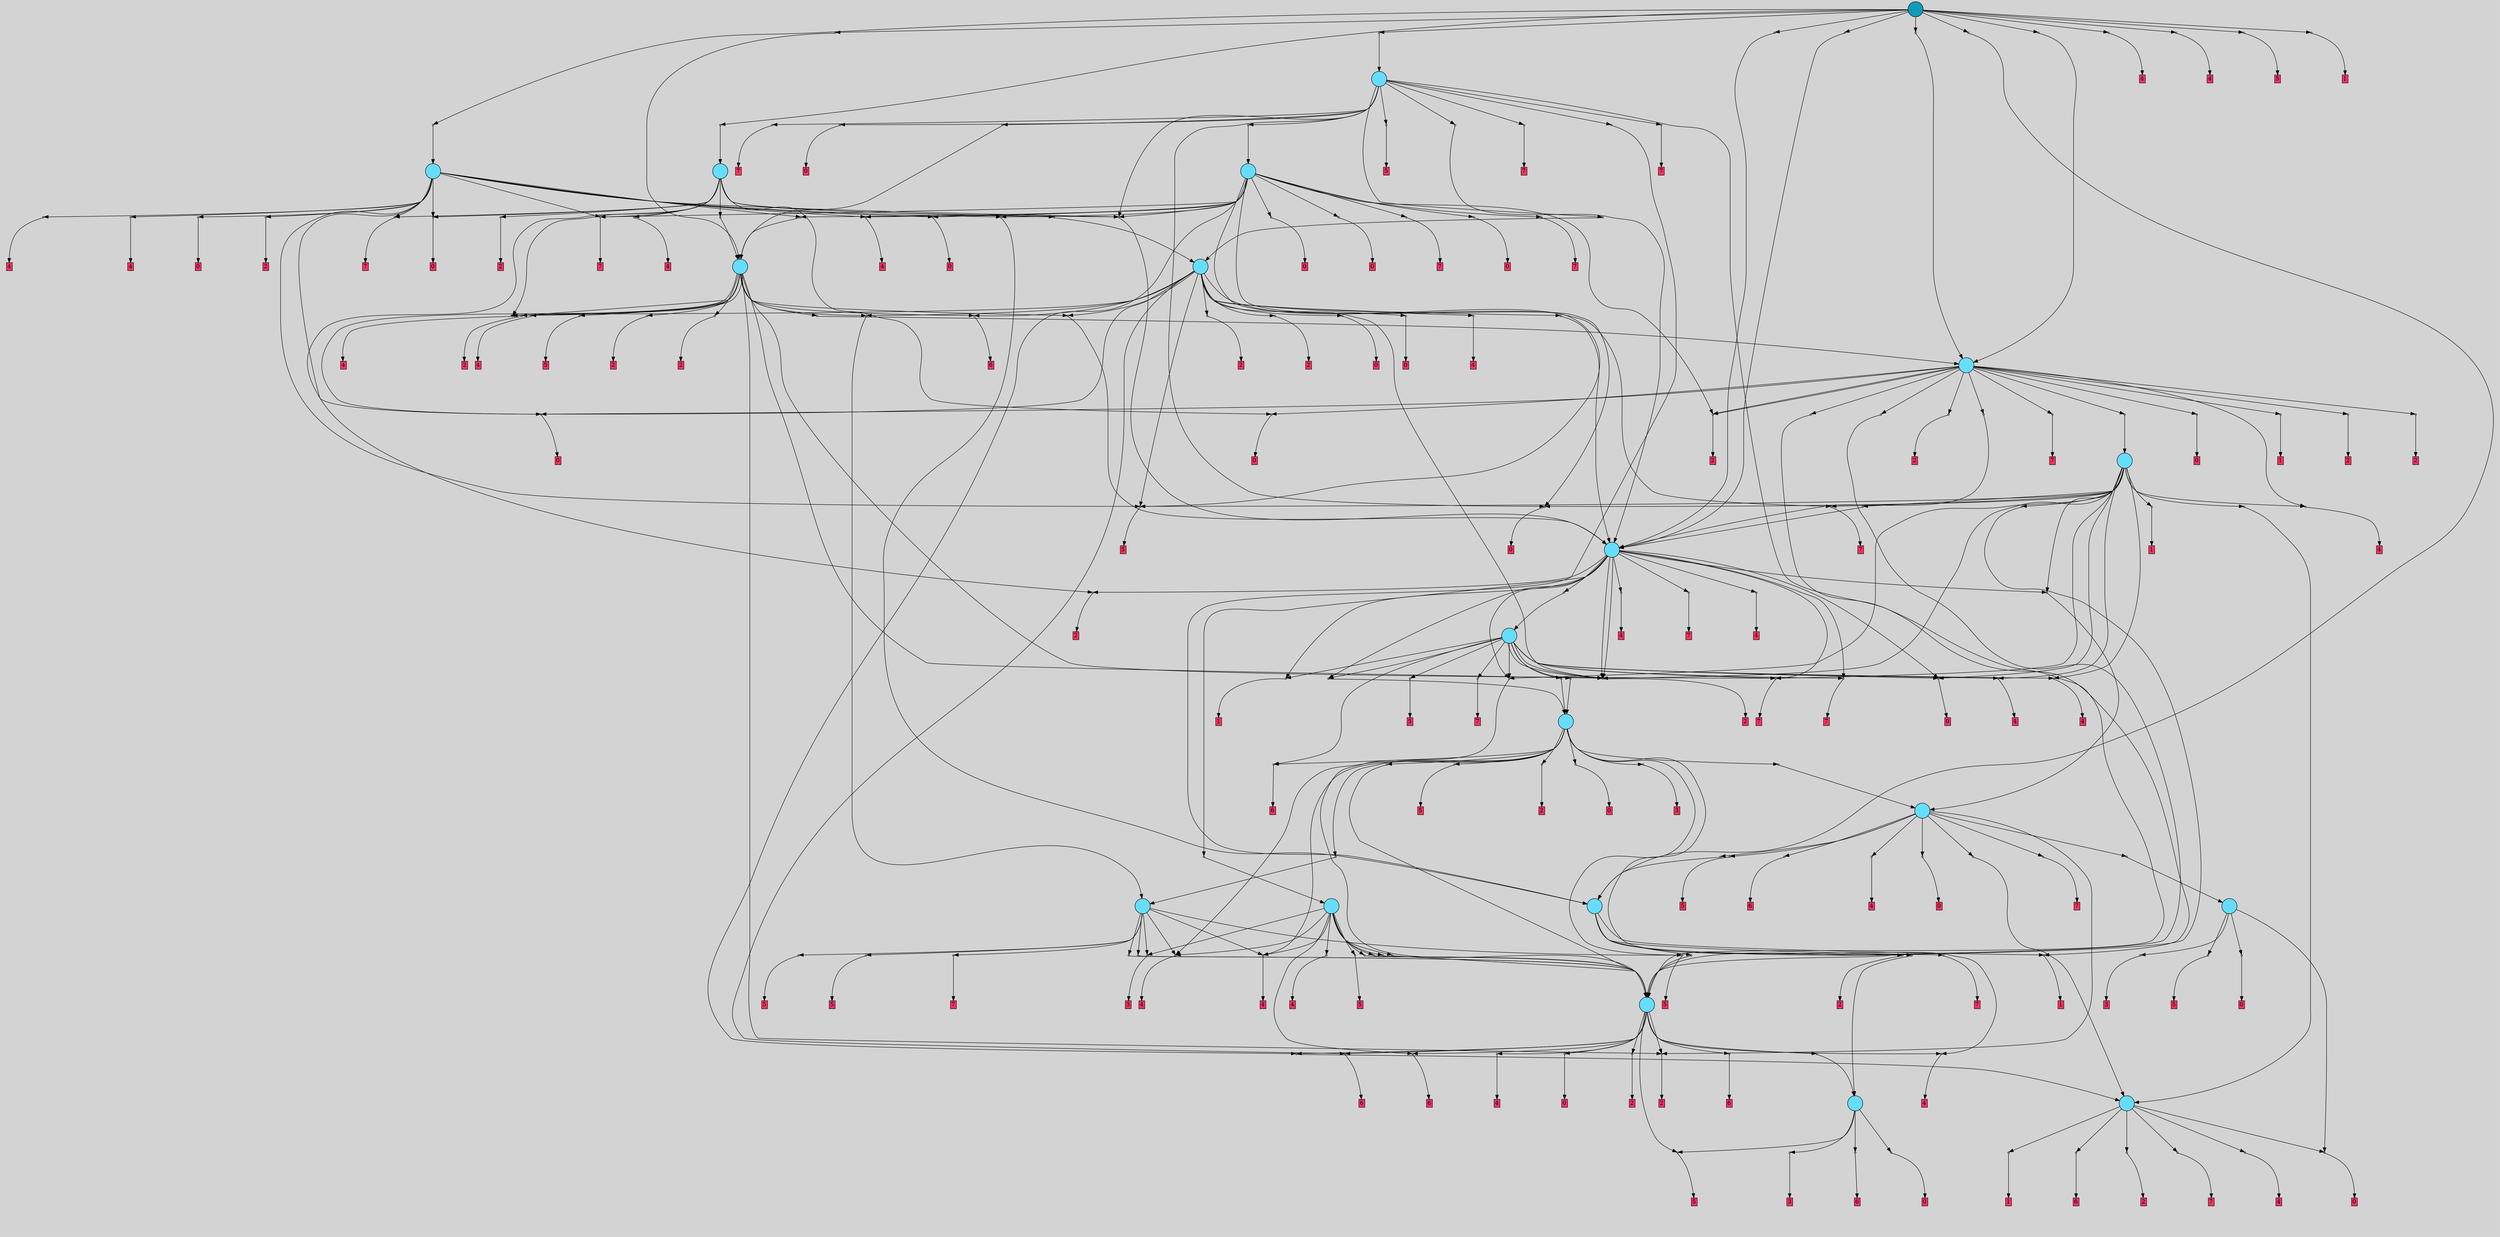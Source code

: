 // File exported with GEGELATI v1.3.1
// On the 2024-07-14 02:52:17
// With the MARL::MarlTPGGraphDotExporter
digraph{
	graph[pad = "0.212, 0.055" bgcolor = lightgray]
	node[shape=circle style = filled label = ""]
		T22 [fillcolor="#66ddff"]
		T47 [fillcolor="#66ddff"]
		T71 [fillcolor="#66ddff"]
		T86 [fillcolor="#66ddff"]
		T106 [fillcolor="#66ddff"]
		T128 [fillcolor="#66ddff"]
		T195 [fillcolor="#66ddff"]
		T253 [fillcolor="#66ddff"]
		T285 [fillcolor="#66ddff"]
		T475 [fillcolor="#66ddff"]
		T515 [fillcolor="#66ddff"]
		T587 [fillcolor="#66ddff"]
		T743 [fillcolor="#66ddff"]
		T798 [fillcolor="#66ddff"]
		T805 [fillcolor="#66ddff"]
		T860 [fillcolor="#66ddff"]
		T892 [fillcolor="#66ddff"]
		T944 [fillcolor="#66ddff"]
		T960 [fillcolor="#66ddff"]
		T1035 [fillcolor="#1199bb"]
		P27604 [fillcolor="#cccccc" shape=point] //
		I27604 [shape=box style=invis label="4|5&2|2#0|6&#92;n1|1&0|7#0|5&#92;n6|4&4|7#2|7&#92;n0|4&2|3#3|0&#92;n"]
		P27604 -> I27604[style=invis]
		A18034 [fillcolor="#ff3366" shape=box margin=0.03 width=0 height=0 label="1"]
		T22 -> P27604 -> A18034
		P27605 [fillcolor="#cccccc" shape=point] //
		I27605 [shape=box style=invis label="4|0&2|7#4|3&#92;n6|3&0|0#3|5&#92;n4|6&2|6#0|5&#92;n1|4&3|2#0|2&#92;n7|5&3|5#2|2&#92;n6|5&1|2#1|7&#92;n0|3&0|0#3|2&#92;n7|1&2|4#3|5&#92;n7|2&3|4#0|3&#92;n6|7&4|7#2|6&#92;n"]
		P27605 -> I27605[style=invis]
		A18035 [fillcolor="#ff3366" shape=box margin=0.03 width=0 height=0 label="0"]
		T22 -> P27605 -> A18035
		P27606 [fillcolor="#cccccc" shape=point] //
		I27606 [shape=box style=invis label="7|1&1|1#2|0&#92;n2|1&4|7#1|6&#92;n2|5&0|2#4|6&#92;n5|7&4|0#4|6&#92;n0|1&2|7#3|5&#92;n6|0&3|5#0|2&#92;n6|0&1|2#4|3&#92;n6|5&2|1#1|4&#92;n6|4&0|4#4|2&#92;n"]
		P27606 -> I27606[style=invis]
		A18036 [fillcolor="#ff3366" shape=box margin=0.03 width=0 height=0 label="6"]
		T22 -> P27606 -> A18036
		P27607 [fillcolor="#cccccc" shape=point] //
		I27607 [shape=box style=invis label="1|1&3|1#0|6&#92;n8|6&2|4#1|7&#92;n8|3&1|3#4|7&#92;n"]
		P27607 -> I27607[style=invis]
		A18037 [fillcolor="#ff3366" shape=box margin=0.03 width=0 height=0 label="2"]
		T22 -> P27607 -> A18037
		P27608 [fillcolor="#cccccc" shape=point] //
		I27608 [shape=box style=invis label="2|3&3|1#4|6&#92;n2|5&1|6#3|5&#92;n2|5&0|3#3|4&#92;n4|1&2|2#1|6&#92;n1|0&1|1#2|0&#92;n1|3&1|1#2|7&#92;n"]
		P27608 -> I27608[style=invis]
		A18038 [fillcolor="#ff3366" shape=box margin=0.03 width=0 height=0 label="7"]
		T22 -> P27608 -> A18038
		P27609 [fillcolor="#cccccc" shape=point] //
		I27609 [shape=box style=invis label="4|4&1|4#0|3&#92;n"]
		P27609 -> I27609[style=invis]
		A18039 [fillcolor="#ff3366" shape=box margin=0.03 width=0 height=0 label="4"]
		T22 -> P27609 -> A18039
		P27610 [fillcolor="#cccccc" shape=point] //
		I27610 [shape=box style=invis label="4|1&2|6#0|5&#92;n6|3&0|0#3|5&#92;n7|2&3|4#0|3&#92;n1|4&3|2#0|2&#92;n7|5&3|5#2|2&#92;n6|5&1|2#1|7&#92;n0|3&0|0#3|2&#92;n7|1&2|4#3|5&#92;n4|0&2|7#4|3&#92;n6|3&4|7#2|6&#92;n"]
		P27610 -> I27610[style=invis]
		A18040 [fillcolor="#ff3366" shape=box margin=0.03 width=0 height=0 label="0"]
		T47 -> P27610 -> A18040
		P27611 [fillcolor="#cccccc" shape=point] //
		I27611 [shape=box style=invis label="5|0&3|0#4|6&#92;n5|6&1|7#2|3&#92;n"]
		P27611 -> I27611[style=invis]
		A18041 [fillcolor="#ff3366" shape=box margin=0.03 width=0 height=0 label="5"]
		T47 -> P27611 -> A18041
		P27612 [fillcolor="#cccccc" shape=point] //
		I27612 [shape=box style=invis label="0|7&2|4#2|1&#92;n7|3&1|1#1|5&#92;n4|6&3|3#0|4&#92;n7|7&4|6#4|6&#92;n6|7&0|7#3|5&#92;n"]
		P27612 -> I27612[style=invis]
		A18042 [fillcolor="#ff3366" shape=box margin=0.03 width=0 height=0 label="3"]
		T47 -> P27612 -> A18042
		P27613 [fillcolor="#cccccc" shape=point] //
		I27613 [shape=box style=invis label="8|6&2|6#3|3&#92;n1|0&0|5#2|2&#92;n7|5&2|0#0|6&#92;n0|5&3|0#2|5&#92;n3|4&1|1#0|7&#92;n"]
		P27613 -> I27613[style=invis]
		A18043 [fillcolor="#ff3366" shape=box margin=0.03 width=0 height=0 label="6"]
		T47 -> P27613 -> A18043
		P27614 [fillcolor="#cccccc" shape=point] //
		I27614 [shape=box style=invis label="1|0&0|5#2|2&#92;n7|5&2|0#0|6&#92;n3|4&4|1#0|7&#92;n7|3&2|2#0|6&#92;n"]
		P27614 -> I27614[style=invis]
		A18044 [fillcolor="#ff3366" shape=box margin=0.03 width=0 height=0 label="3"]
		T71 -> P27614 -> A18044
		P27615 [fillcolor="#cccccc" shape=point] //
		I27615 [shape=box style=invis label="5|4&1|1#0|0&#92;n4|6&2|4#0|1&#92;n"]
		P27615 -> I27615[style=invis]
		A18045 [fillcolor="#ff3366" shape=box margin=0.03 width=0 height=0 label="5"]
		T71 -> P27615 -> A18045
		T71 -> P27605
		P27616 [fillcolor="#cccccc" shape=point] //
		I27616 [shape=box style=invis label="4|0&2|7#4|3&#92;n6|5&1|2#1|7&#92;n4|6&3|6#0|5&#92;n1|4&3|2#0|2&#92;n7|5&3|5#2|2&#92;n6|3&0|0#3|5&#92;n0|3&0|0#3|2&#92;n7|1&2|4#3|5&#92;n7|2&3|4#0|3&#92;n6|7&4|7#2|6&#92;n"]
		P27616 -> I27616[style=invis]
		A18046 [fillcolor="#ff3366" shape=box margin=0.03 width=0 height=0 label="0"]
		T71 -> P27616 -> A18046
		P27617 [fillcolor="#cccccc" shape=point] //
		I27617 [shape=box style=invis label="8|5&2|6#3|3&#92;n3|4&1|1#0|7&#92;n7|5&2|0#0|6&#92;n1|0&0|5#2|2&#92;n7|3&2|2#0|6&#92;n"]
		P27617 -> I27617[style=invis]
		A18047 [fillcolor="#ff3366" shape=box margin=0.03 width=0 height=0 label="6"]
		T86 -> P27617 -> A18047
		T86 -> P27611
		P27618 [fillcolor="#cccccc" shape=point] //
		I27618 [shape=box style=invis label="6|4&0|1#1|7&#92;n1|0&2|2#2|3&#92;n7|2&4|0#2|0&#92;n6|7&2|0#1|7&#92;n6|1&3|2#0|3&#92;n2|2&2|1#3|0&#92;n7|0&3|6#0|6&#92;n"]
		P27618 -> I27618[style=invis]
		A18048 [fillcolor="#ff3366" shape=box margin=0.03 width=0 height=0 label="2"]
		T86 -> P27618 -> A18048
		P27619 [fillcolor="#cccccc" shape=point] //
		I27619 [shape=box style=invis label="1|0&0|5#2|2&#92;n8|6&2|6#3|3&#92;n7|5&2|0#0|6&#92;n0|5&3|0#2|2&#92;n"]
		P27619 -> I27619[style=invis]
		A18049 [fillcolor="#ff3366" shape=box margin=0.03 width=0 height=0 label="4"]
		T86 -> P27619 -> A18049
		P27620 [fillcolor="#cccccc" shape=point] //
		I27620 [shape=box style=invis label="0|2&2|1#3|3&#92;n7|5&2|5#4|5&#92;n8|6&2|6#0|3&#92;n7|0&0|5#2|2&#92;n"]
		P27620 -> I27620[style=invis]
		T86 -> P27620 -> T22
		P27621 [fillcolor="#cccccc" shape=point] //
		I27621 [shape=box style=invis label="2|6&0|6#3|6&#92;n7|5&2|0#0|6&#92;n8|6&2|6#3|3&#92;n1|0&0|5#2|2&#92;n5|7&3|1#0|0&#92;n"]
		P27621 -> I27621[style=invis]
		A18050 [fillcolor="#ff3366" shape=box margin=0.03 width=0 height=0 label="6"]
		T86 -> P27621 -> A18050
		P27622 [fillcolor="#cccccc" shape=point] //
		I27622 [shape=box style=invis label="1|0&0|5#2|2&#92;n7|5&2|0#0|6&#92;n5|3&3|4#2|6&#92;n8|6&2|6#3|3&#92;n"]
		P27622 -> I27622[style=invis]
		A18051 [fillcolor="#ff3366" shape=box margin=0.03 width=0 height=0 label="4"]
		T86 -> P27622 -> A18051
		P27623 [fillcolor="#cccccc" shape=point] //
		I27623 [shape=box style=invis label="4|0&2|7#4|3&#92;n6|3&0|0#3|7&#92;n6|7&4|7#2|6&#92;n1|4&3|2#0|2&#92;n7|5&3|5#2|2&#92;n6|5&1|2#1|7&#92;n0|3&0|0#3|2&#92;n7|1&2|4#3|5&#92;n7|2&3|4#0|3&#92;n4|6&2|6#0|5&#92;n"]
		P27623 -> I27623[style=invis]
		A18052 [fillcolor="#ff3366" shape=box margin=0.03 width=0 height=0 label="0"]
		T86 -> P27623 -> A18052
		P27624 [fillcolor="#cccccc" shape=point] //
		I27624 [shape=box style=invis label="3|4&0|1#1|7&#92;n1|0&2|2#2|3&#92;n7|0&3|6#0|6&#92;n6|7&2|0#1|7&#92;n6|1&3|2#0|3&#92;n2|2&2|1#3|0&#92;n7|2&4|0#2|0&#92;n"]
		P27624 -> I27624[style=invis]
		A18053 [fillcolor="#ff3366" shape=box margin=0.03 width=0 height=0 label="2"]
		T86 -> P27624 -> A18053
		P27625 [fillcolor="#cccccc" shape=point] //
		I27625 [shape=box style=invis label="0|5&3|0#2|5&#92;n1|0&0|5#2|2&#92;n7|5&2|0#0|6&#92;n8|6&2|6#3|3&#92;n3|4&1|1#2|7&#92;n"]
		P27625 -> I27625[style=invis]
		A18054 [fillcolor="#ff3366" shape=box margin=0.03 width=0 height=0 label="6"]
		T86 -> P27625 -> A18054
		P27626 [fillcolor="#cccccc" shape=point] //
		I27626 [shape=box style=invis label="7|5&2|0#0|6&#92;n3|4&1|1#0|7&#92;n5|4&1|6#0|5&#92;n1|0&0|5#2|2&#92;n7|3&2|5#0|6&#92;n"]
		P27626 -> I27626[style=invis]
		T86 -> P27626 -> T47
		P27627 [fillcolor="#cccccc" shape=point] //
		I27627 [shape=box style=invis label="6|4&4|7#2|7&#92;n4|5&2|2#0|6&#92;n7|0&1|3#0|0&#92;n6|5&1|5#0|3&#92;n1|1&0|7#0|5&#92;n0|4&2|2#3|0&#92;n"]
		P27627 -> I27627[style=invis]
		A18055 [fillcolor="#ff3366" shape=box margin=0.03 width=0 height=0 label="1"]
		T106 -> P27627 -> A18055
		P27628 [fillcolor="#cccccc" shape=point] //
		I27628 [shape=box style=invis label="2|5&0|3#3|4&#92;n2|5&1|6#3|5&#92;n4|1&2|2#1|6&#92;n1|0&1|1#2|0&#92;n1|3&1|1#2|1&#92;n"]
		P27628 -> I27628[style=invis]
		A18056 [fillcolor="#ff3366" shape=box margin=0.03 width=0 height=0 label="7"]
		T106 -> P27628 -> A18056
		P27629 [fillcolor="#cccccc" shape=point] //
		I27629 [shape=box style=invis label="7|5&2|0#0|6&#92;n5|4&1|6#0|5&#92;n3|1&1|1#0|7&#92;n1|0&0|5#2|2&#92;n"]
		P27629 -> I27629[style=invis]
		T106 -> P27629 -> T47
		P27630 [fillcolor="#cccccc" shape=point] //
		I27630 [shape=box style=invis label="8|5&3|2#2|0&#92;n4|0&2|2#2|3&#92;n2|7&2|0#1|7&#92;n7|0&2|0#4|1&#92;n2|0&2|3#0|4&#92;n7|0&3|6#1|6&#92;n2|2&2|1#3|0&#92;n"]
		P27630 -> I27630[style=invis]
		A18057 [fillcolor="#ff3366" shape=box margin=0.03 width=0 height=0 label="2"]
		T106 -> P27630 -> A18057
		P27631 [fillcolor="#cccccc" shape=point] //
		I27631 [shape=box style=invis label="5|6&4|1#0|4&#92;n1|0&4|3#2|5&#92;n1|3&1|6#4|6&#92;n8|1&4|1#4|2&#92;n"]
		P27631 -> I27631[style=invis]
		T106 -> P27631 -> T86
		P27632 [fillcolor="#cccccc" shape=point] //
		I27632 [shape=box style=invis label="5|0&4|2#2|6&#92;n6|4&1|4#4|7&#92;n0|4&1|2#2|1&#92;n3|6&1|2#1|2&#92;n"]
		P27632 -> I27632[style=invis]
		A18058 [fillcolor="#ff3366" shape=box margin=0.03 width=0 height=0 label="5"]
		T128 -> P27632 -> A18058
		T128 -> P27618
		P27633 [fillcolor="#cccccc" shape=point] //
		I27633 [shape=box style=invis label="8|6&2|6#0|3&#92;n0|2&2|1#3|3&#92;n3|4&1|1#0|7&#92;n1|0&0|5#2|2&#92;n"]
		P27633 -> I27633[style=invis]
		T128 -> P27633 -> T22
		P27634 [fillcolor="#cccccc" shape=point] //
		I27634 [shape=box style=invis label="7|5&2|0#0|6&#92;n8|6&2|6#3|3&#92;n1|0&0|5#2|2&#92;n5|7&3|1#0|0&#92;n0|5&3|4#2|5&#92;n"]
		P27634 -> I27634[style=invis]
		A18059 [fillcolor="#ff3366" shape=box margin=0.03 width=0 height=0 label="6"]
		T128 -> P27634 -> A18059
		P27635 [fillcolor="#cccccc" shape=point] //
		I27635 [shape=box style=invis label="5|1&4|4#1|1&#92;n0|0&1|3#1|2&#92;n8|6&2|6#3|3&#92;n1|3&0|2#1|3&#92;n"]
		P27635 -> I27635[style=invis]
		A18060 [fillcolor="#ff3366" shape=box margin=0.03 width=0 height=0 label="4"]
		T128 -> P27635 -> A18060
		P27636 [fillcolor="#cccccc" shape=point] //
		I27636 [shape=box style=invis label="2|3&4|0#3|5&#92;n4|4&2|6#0|5&#92;n3|1&2|4#3|5&#92;n7|5&3|5#2|2&#92;n6|0&4|7#2|6&#92;n6|5&1|2#1|7&#92;n0|3&0|0#3|2&#92;n2|1&3|4#1|7&#92;n0|3&3|6#2|6&#92;n3|6&3|2#2|3&#92;n"]
		P27636 -> I27636[style=invis]
		A18061 [fillcolor="#ff3366" shape=box margin=0.03 width=0 height=0 label="0"]
		T128 -> P27636 -> A18061
		P27637 [fillcolor="#cccccc" shape=point] //
		I27637 [shape=box style=invis label="5|0&0|0#4|6&#92;n"]
		P27637 -> I27637[style=invis]
		T128 -> P27637 -> T71
		P27638 [fillcolor="#cccccc" shape=point] //
		I27638 [shape=box style=invis label="8|6&2|6#0|3&#92;n0|2&2|1#3|3&#92;n1|0&4|5#3|2&#92;n"]
		P27638 -> I27638[style=invis]
		T128 -> P27638 -> T106
		P27639 [fillcolor="#cccccc" shape=point] //
		I27639 [shape=box style=invis label="2|5&0|3#3|6&#92;n4|1&2|2#1|6&#92;n2|5&1|6#3|5&#92;n1|0&1|1#2|0&#92;n1|3&1|1#2|1&#92;n"]
		P27639 -> I27639[style=invis]
		A18062 [fillcolor="#ff3366" shape=box margin=0.03 width=0 height=0 label="7"]
		T128 -> P27639 -> A18062
		P27640 [fillcolor="#cccccc" shape=point] //
		I27640 [shape=box style=invis label="3|4&1|3#0|6&#92;n7|4&2|3#0|7&#92;n1|5&0|4#4|7&#92;n2|6&4|7#4|5&#92;n1|0&0|5#2|2&#92;n5|7&3|2#0|3&#92;n"]
		P27640 -> I27640[style=invis]
		A18063 [fillcolor="#ff3366" shape=box margin=0.03 width=0 height=0 label="4"]
		T195 -> P27640 -> A18063
		P27641 [fillcolor="#cccccc" shape=point] //
		I27641 [shape=box style=invis label="1|7&1|6#4|6&#92;n5|1&4|4#4|2&#92;n1|0&0|7#1|3&#92;n4|6&0|5#4|3&#92;n"]
		P27641 -> I27641[style=invis]
		T195 -> P27641 -> T86
		P27642 [fillcolor="#cccccc" shape=point] //
		I27642 [shape=box style=invis label="7|5&0|0#0|6&#92;n8|1&4|1#4|2&#92;n3|0&4|3#2|5&#92;n"]
		P27642 -> I27642[style=invis]
		A18064 [fillcolor="#ff3366" shape=box margin=0.03 width=0 height=0 label="3"]
		T195 -> P27642 -> A18064
		P27643 [fillcolor="#cccccc" shape=point] //
		I27643 [shape=box style=invis label="4|1&2|2#1|6&#92;n8|4&3|6#0|7&#92;n7|5&0|0#4|7&#92;n0|4&0|3#4|3&#92;n6|5&3|3#3|6&#92;n"]
		P27643 -> I27643[style=invis]
		A18065 [fillcolor="#ff3366" shape=box margin=0.03 width=0 height=0 label="7"]
		T195 -> P27643 -> A18065
		P27644 [fillcolor="#cccccc" shape=point] //
		I27644 [shape=box style=invis label="4|6&3|4#0|1&#92;n"]
		P27644 -> I27644[style=invis]
		A18066 [fillcolor="#ff3366" shape=box margin=0.03 width=0 height=0 label="5"]
		T195 -> P27644 -> A18066
		P27645 [fillcolor="#cccccc" shape=point] //
		I27645 [shape=box style=invis label="8|6&2|6#2|3&#92;n7|7&4|0#2|3&#92;n5|0&1|3#1|0&#92;n"]
		P27645 -> I27645[style=invis]
		A18067 [fillcolor="#ff3366" shape=box margin=0.03 width=0 height=0 label="4"]
		T195 -> P27645 -> A18067
		P27646 [fillcolor="#cccccc" shape=point] //
		I27646 [shape=box style=invis label="6|4&2|7#4|4&#92;n5|0&4|2#2|6&#92;n6|4&1|4#4|1&#92;n0|4&1|2#2|1&#92;n3|6&1|2#1|2&#92;n"]
		P27646 -> I27646[style=invis]
		A18068 [fillcolor="#ff3366" shape=box margin=0.03 width=0 height=0 label="5"]
		T195 -> P27646 -> A18068
		P27647 [fillcolor="#cccccc" shape=point] //
		I27647 [shape=box style=invis label="5|2&1|0#1|5&#92;n3|6&4|2#3|3&#92;n8|1&1|1#4|1&#92;n4|2&1|3#4|7&#92;n6|1&4|4#4|7&#92;n7|2&4|5#0|5&#92;n3|1&1|0#0|0&#92;n1|7&4|6#2|7&#92;n3|0&0|6#0|4&#92;n"]
		P27647 -> I27647[style=invis]
		T195 -> P27647 -> T86
		P27648 [fillcolor="#cccccc" shape=point] //
		I27648 [shape=box style=invis label="5|6&1|7#2|3&#92;n5|0&1|0#4|6&#92;n"]
		P27648 -> I27648[style=invis]
		A18069 [fillcolor="#ff3366" shape=box margin=0.03 width=0 height=0 label="5"]
		T195 -> P27648 -> A18069
		T253 -> P27640
		P27649 [fillcolor="#cccccc" shape=point] //
		I27649 [shape=box style=invis label="4|6&0|5#4|3&#92;n5|1&4|4#4|2&#92;n1|0&0|7#1|3&#92;n1|0&1|6#4|6&#92;n"]
		P27649 -> I27649[style=invis]
		T253 -> P27649 -> T86
		T253 -> P27644
		T253 -> P27645
		P27650 [fillcolor="#cccccc" shape=point] //
		I27650 [shape=box style=invis label="6|4&2|7#4|4&#92;n5|0&4|2#2|6&#92;n3|6&1|2#1|2&#92;n0|4&4|2#2|1&#92;n6|4&1|4#4|1&#92;n"]
		P27650 -> I27650[style=invis]
		A18070 [fillcolor="#ff3366" shape=box margin=0.03 width=0 height=0 label="5"]
		T253 -> P27650 -> A18070
		P27651 [fillcolor="#cccccc" shape=point] //
		I27651 [shape=box style=invis label="6|4&0|1#1|7&#92;n4|1&3|1#2|6&#92;n4|0&3|6#0|6&#92;n7|2&4|0#2|0&#92;n6|7&2|0#1|7&#92;n6|1&3|2#0|3&#92;n2|2&2|1#3|0&#92;n1|0&2|2#2|3&#92;n"]
		P27651 -> I27651[style=invis]
		A18071 [fillcolor="#ff3366" shape=box margin=0.03 width=0 height=0 label="2"]
		T253 -> P27651 -> A18071
		P27652 [fillcolor="#cccccc" shape=point] //
		I27652 [shape=box style=invis label="1|4&4|2#0|2&#92;n4|0&4|7#4|3&#92;n4|6&2|6#0|5&#92;n1|3&1|0#3|2&#92;n1|0&4|7#1|5&#92;n7|1&2|4#3|5&#92;n7|2&3|4#0|3&#92;n6|3&0|0#3|5&#92;n6|7&3|4#2|5&#92;n0|7&4|0#3|2&#92;n"]
		P27652 -> I27652[style=invis]
		T253 -> P27652 -> T195
		P27653 [fillcolor="#cccccc" shape=point] //
		I27653 [shape=box style=invis label="1|4&3|2#0|2&#92;n7|2&3|4#0|3&#92;n4|6&2|6#0|5&#92;n7|1&2|4#3|5&#92;n1|0&4|7#1|5&#92;n1|3&0|0#3|2&#92;n4|0&4|7#4|3&#92;n6|3&0|0#3|5&#92;n6|7&4|7#2|6&#92;n"]
		P27653 -> I27653[style=invis]
		A18072 [fillcolor="#ff3366" shape=box margin=0.03 width=0 height=0 label="0"]
		T253 -> P27653 -> A18072
		P27654 [fillcolor="#cccccc" shape=point] //
		I27654 [shape=box style=invis label="2|0&4|3#2|5&#92;n8|1&4|1#4|2&#92;n7|5&0|0#0|6&#92;n"]
		P27654 -> I27654[style=invis]
		A18073 [fillcolor="#ff3366" shape=box margin=0.03 width=0 height=0 label="3"]
		T253 -> P27654 -> A18073
		P27655 [fillcolor="#cccccc" shape=point] //
		I27655 [shape=box style=invis label="2|6&0|5#4|3&#92;n1|0&1|6#4|6&#92;n5|1&4|4#4|2&#92;n"]
		P27655 -> I27655[style=invis]
		T253 -> P27655 -> T128
		P27656 [fillcolor="#cccccc" shape=point] //
		I27656 [shape=box style=invis label="3|4&1|1#0|7&#92;n7|5&4|7#4|6&#92;n5|5&2|0#0|6&#92;n1|1&2|0#2|5&#92;n7|6&2|2#0|6&#92;n"]
		P27656 -> I27656[style=invis]
		A18074 [fillcolor="#ff3366" shape=box margin=0.03 width=0 height=0 label="6"]
		T253 -> P27656 -> A18074
		T253 -> P27619
		P27657 [fillcolor="#cccccc" shape=point] //
		I27657 [shape=box style=invis label="4|6&0|5#4|3&#92;n5|1&4|1#4|2&#92;n7|6&1|1#0|5&#92;n1|7&1|6#4|6&#92;n1|0&0|7#3|3&#92;n"]
		P27657 -> I27657[style=invis]
		T285 -> P27657 -> T86
		P27658 [fillcolor="#cccccc" shape=point] //
		I27658 [shape=box style=invis label="1|3&1|6#4|6&#92;n8|1&4|1#4|2&#92;n0|4&1|6#1|2&#92;n7|5&0|0#0|6&#92;n1|0&4|4#2|4&#92;n7|7&1|2#2|2&#92;n"]
		P27658 -> I27658[style=invis]
		T285 -> P27658 -> T86
		P27659 [fillcolor="#cccccc" shape=point] //
		I27659 [shape=box style=invis label="1|3&1|6#4|6&#92;n7|5&0|0#0|6&#92;n1|0&4|3#2|5&#92;n8|1&4|1#4|2&#92;n"]
		P27659 -> I27659[style=invis]
		T285 -> P27659 -> T86
		P27660 [fillcolor="#cccccc" shape=point] //
		I27660 [shape=box style=invis label="5|2&1|0#1|5&#92;n3|6&4|2#3|3&#92;n8|1&1|1#4|1&#92;n1|7&4|6#2|7&#92;n6|1&4|4#4|7&#92;n7|2&4|5#0|5&#92;n6|1&1|0#0|0&#92;n4|2&1|3#4|7&#92;n3|0&0|6#0|4&#92;n"]
		P27660 -> I27660[style=invis]
		T285 -> P27660 -> T86
		T285 -> P27617
		T285 -> P27645
		P27661 [fillcolor="#cccccc" shape=point] //
		I27661 [shape=box style=invis label="0|5&3|0#2|2&#92;n1|7&0|5#2|2&#92;n7|0&2|0#0|6&#92;n"]
		P27661 -> I27661[style=invis]
		A18075 [fillcolor="#ff3366" shape=box margin=0.03 width=0 height=0 label="4"]
		T285 -> P27661 -> A18075
		T285 -> P27642
		T285 -> P27640
		P27662 [fillcolor="#cccccc" shape=point] //
		I27662 [shape=box style=invis label="2|3&3|2#0|7&#92;n4|6&3|4#0|1&#92;n"]
		P27662 -> I27662[style=invis]
		A18076 [fillcolor="#ff3366" shape=box margin=0.03 width=0 height=0 label="5"]
		T285 -> P27662 -> A18076
		P27663 [fillcolor="#cccccc" shape=point] //
		I27663 [shape=box style=invis label="1|5&4|2#0|2&#92;n1|4&3|5#2|0&#92;n6|7&3|4#2|5&#92;n1|3&1|0#2|0&#92;n1|3&4|7#1|7&#92;n7|1&2|4#3|5&#92;n8|0&2|1#3|1&#92;n6|3&0|0#3|5&#92;n"]
		P27663 -> I27663[style=invis]
		A18077 [fillcolor="#ff3366" shape=box margin=0.03 width=0 height=0 label="1"]
		T475 -> P27663 -> A18077
		P27664 [fillcolor="#cccccc" shape=point] //
		I27664 [shape=box style=invis label="8|1&4|1#4|2&#92;n2|0&4|3#2|3&#92;n5|4&4|7#0|0&#92;n6|7&1|3#2|5&#92;n"]
		P27664 -> I27664[style=invis]
		T475 -> P27664 -> T253
		P27665 [fillcolor="#cccccc" shape=point] //
		I27665 [shape=box style=invis label="1|4&1|6#2|1&#92;n7|4&0|7#1|7&#92;n8|1&4|7#2|0&#92;n7|4&2|3#0|7&#92;n5|0&4|7#2|5&#92;n"]
		P27665 -> I27665[style=invis]
		A18078 [fillcolor="#ff3366" shape=box margin=0.03 width=0 height=0 label="4"]
		T475 -> P27665 -> A18078
		T475 -> P27656
		P27666 [fillcolor="#cccccc" shape=point] //
		I27666 [shape=box style=invis label="6|1&4|4#4|7&#92;n1|7&4|6#2|7&#92;n5|2&1|0#1|4&#92;n8|1&1|1#4|0&#92;n7|2&4|5#0|5&#92;n3|1&1|0#3|0&#92;n3|6&4|2#3|3&#92;n3|0&0|6#0|4&#92;n"]
		P27666 -> I27666[style=invis]
		A18079 [fillcolor="#ff3366" shape=box margin=0.03 width=0 height=0 label="0"]
		T475 -> P27666 -> A18079
		P27667 [fillcolor="#cccccc" shape=point] //
		I27667 [shape=box style=invis label="2|2&2|6#3|3&#92;n4|6&1|1#2|1&#92;n4|3&0|4#3|0&#92;n4|2&2|2#1|6&#92;n1|0&3|3#2|1&#92;n"]
		P27667 -> I27667[style=invis]
		A18080 [fillcolor="#ff3366" shape=box margin=0.03 width=0 height=0 label="7"]
		T475 -> P27667 -> A18080
		P27668 [fillcolor="#cccccc" shape=point] //
		I27668 [shape=box style=invis label="4|7&0|1#0|4&#92;n1|0&2|1#0|1&#92;n"]
		P27668 -> I27668[style=invis]
		A18081 [fillcolor="#ff3366" shape=box margin=0.03 width=0 height=0 label="5"]
		T475 -> P27668 -> A18081
		P27669 [fillcolor="#cccccc" shape=point] //
		I27669 [shape=box style=invis label="4|0&4|5#3|1&#92;n6|3&3|0#0|3&#92;n1|0&2|7#3|1&#92;n"]
		P27669 -> I27669[style=invis]
		A18082 [fillcolor="#ff3366" shape=box margin=0.03 width=0 height=0 label="7"]
		T475 -> P27669 -> A18082
		P27670 [fillcolor="#cccccc" shape=point] //
		I27670 [shape=box style=invis label="5|1&4|1#4|2&#92;n4|6&0|5#4|3&#92;n5|1&3|7#2|3&#92;n2|6&1|1#0|5&#92;n1|7&1|6#4|6&#92;n1|0&0|7#3|3&#92;n"]
		P27670 -> I27670[style=invis]
		A18083 [fillcolor="#ff3366" shape=box margin=0.03 width=0 height=0 label="2"]
		T475 -> P27670 -> A18083
		P27671 [fillcolor="#cccccc" shape=point] //
		I27671 [shape=box style=invis label="5|0&0|7#3|6&#92;n3|0&3|5#1|6&#92;n8|3&2|7#3|7&#92;n0|3&3|6#2|0&#92;n8|5&4|4#2|6&#92;n1|2&3|7#3|7&#92;n8|2&0|7#4|2&#92;n"]
		P27671 -> I27671[style=invis]
		A18084 [fillcolor="#ff3366" shape=box margin=0.03 width=0 height=0 label="7"]
		T475 -> P27671 -> A18084
		T475 -> P27670
		P27672 [fillcolor="#cccccc" shape=point] //
		I27672 [shape=box style=invis label="8|1&4|7#2|0&#92;n7|4&2|3#0|7&#92;n7|4&1|6#2|1&#92;n2|0&4|7#2|5&#92;n"]
		P27672 -> I27672[style=invis]
		A18085 [fillcolor="#ff3366" shape=box margin=0.03 width=0 height=0 label="4"]
		T475 -> P27672 -> A18085
		P27673 [fillcolor="#cccccc" shape=point] //
		I27673 [shape=box style=invis label="7|1&4|1#1|2&#92;n2|0&4|3#2|3&#92;n5|4&4|7#0|0&#92;n"]
		P27673 -> I27673[style=invis]
		T475 -> P27673 -> T253
		P27674 [fillcolor="#cccccc" shape=point] //
		I27674 [shape=box style=invis label="4|6&4|0#1|7&#92;n0|7&4|2#2|7&#92;n7|2&2|5#0|7&#92;n0|4&3|1#2|3&#92;n1|0&4|1#3|2&#92;n"]
		P27674 -> I27674[style=invis]
		T475 -> P27674 -> T86
		P27675 [fillcolor="#cccccc" shape=point] //
		I27675 [shape=box style=invis label="2|4&4|4#2|3&#92;n2|6&1|7#2|5&#92;n3|1&4|1#1|2&#92;n7|0&0|3#2|3&#92;n6|7&3|3#1|5&#92;n2|4&2|0#3|7&#92;n8|7&0|3#1|6&#92;n"]
		P27675 -> I27675[style=invis]
		T475 -> P27675 -> T253
		T515 -> P27663
		T515 -> P27664
		P27676 [fillcolor="#cccccc" shape=point] //
		I27676 [shape=box style=invis label="7|4&0|7#1|7&#92;n1|4&1|6#2|1&#92;n8|1&4|7#4|0&#92;n5|0&4|7#2|5&#92;n"]
		P27676 -> I27676[style=invis]
		A18086 [fillcolor="#ff3366" shape=box margin=0.03 width=0 height=0 label="4"]
		T515 -> P27676 -> A18086
		T515 -> P27666
		T515 -> P27667
		T515 -> P27670
		P27677 [fillcolor="#cccccc" shape=point] //
		I27677 [shape=box style=invis label="0|4&3|7#3|7&#92;n0|5&3|2#0|6&#92;n8|3&2|7#3|7&#92;n8|5&4|4#2|6&#92;n5|0&0|7#3|6&#92;n8|2&0|7#4|2&#92;n3|0&3|5#1|6&#92;n"]
		P27677 -> I27677[style=invis]
		A18087 [fillcolor="#ff3366" shape=box margin=0.03 width=0 height=0 label="7"]
		T515 -> P27677 -> A18087
		T515 -> P27670
		T515 -> P27674
		T515 -> P27669
		P27678 [fillcolor="#cccccc" shape=point] //
		I27678 [shape=box style=invis label="1|4&1|6#2|1&#92;n7|4&0|7#1|7&#92;n7|4&2|3#0|7&#92;n8|1&4|7#2|0&#92;n2|0&4|7#2|5&#92;n"]
		P27678 -> I27678[style=invis]
		A18088 [fillcolor="#ff3366" shape=box margin=0.03 width=0 height=0 label="4"]
		T515 -> P27678 -> A18088
		P27679 [fillcolor="#cccccc" shape=point] //
		I27679 [shape=box style=invis label="4|0&4|7#0|3&#92;n1|3&1|0#3|2&#92;n1|0&4|7#1|5&#92;n6|3&0|0#3|5&#92;n4|6&3|6#4|5&#92;n7|2&3|5#0|3&#92;n0|2&1|2#3|2&#92;n0|7&4|0#3|2&#92;n"]
		P27679 -> I27679[style=invis]
		T515 -> P27679 -> T128
		P27680 [fillcolor="#cccccc" shape=point] //
		I27680 [shape=box style=invis label="1|7&4|3#2|5&#92;n3|0&4|4#2|4&#92;n8|1&4|1#4|6&#92;n7|7&2|7#3|1&#92;n3|3&1|1#1|0&#92;n6|3&1|6#4|6&#92;n"]
		P27680 -> I27680[style=invis]
		T515 -> P27680 -> T285
		P27681 [fillcolor="#cccccc" shape=point] //
		I27681 [shape=box style=invis label="2|6&1|1#0|5&#92;n4|6&0|5#4|3&#92;n5|1&3|7#2|3&#92;n5|1&4|1#4|2&#92;n1|7&3|6#4|6&#92;n1|0&0|7#3|3&#92;n2|7&3|6#2|6&#92;n"]
		P27681 -> I27681[style=invis]
		T515 -> P27681 -> T475
		P27682 [fillcolor="#cccccc" shape=point] //
		I27682 [shape=box style=invis label="5|1&3|7#2|7&#92;n5|1&4|1#4|2&#92;n1|7&1|6#4|6&#92;n4|4&0|2#1|7&#92;n1|0&4|7#3|3&#92;n0|6&0|1#3|5&#92;n2|6&1|1#3|5&#92;n"]
		P27682 -> I27682[style=invis]
		A18089 [fillcolor="#ff3366" shape=box margin=0.03 width=0 height=0 label="2"]
		T515 -> P27682 -> A18089
		P27683 [fillcolor="#cccccc" shape=point] //
		I27683 [shape=box style=invis label="7|4&0|7#3|7&#92;n2|7&1|5#0|0&#92;n7|4&2|3#0|5&#92;n8|2&4|7#2|0&#92;n6|6&1|1#4|2&#92;n2|0&4|6#2|5&#92;n1|5&2|5#3|7&#92;n6|1&1|2#3|6&#92;n"]
		P27683 -> I27683[style=invis]
		A18090 [fillcolor="#ff3366" shape=box margin=0.03 width=0 height=0 label="4"]
		T587 -> P27683 -> A18090
		T587 -> P27670
		P27684 [fillcolor="#cccccc" shape=point] //
		I27684 [shape=box style=invis label="7|3&3|7#0|7&#92;n1|0&3|3#2|1&#92;n8|2&0|7#4|6&#92;n4|7&2|3#1|7&#92;n7|4&0|1#2|6&#92;n"]
		P27684 -> I27684[style=invis]
		A18091 [fillcolor="#ff3366" shape=box margin=0.03 width=0 height=0 label="7"]
		T587 -> P27684 -> A18091
		P27685 [fillcolor="#cccccc" shape=point] //
		I27685 [shape=box style=invis label="7|0&0|5#2|4&#92;n8|4&2|6#0|3&#92;n2|5&3|1#4|5&#92;n"]
		P27685 -> I27685[style=invis]
		T587 -> P27685 -> T22
		P27686 [fillcolor="#cccccc" shape=point] //
		I27686 [shape=box style=invis label="7|1&4|1#4|2&#92;n2|0&4|3#2|3&#92;n5|4&4|7#3|0&#92;n"]
		P27686 -> I27686[style=invis]
		T587 -> P27686 -> T515
		T587 -> P27679
		T587 -> P27672
		P27687 [fillcolor="#cccccc" shape=point] //
		I27687 [shape=box style=invis label="6|6&2|7#1|0&#92;n8|0&2|1#0|1&#92;n7|7&3|4#4|0&#92;n4|2&0|0#4|3&#92;n5|5&4|2#0|2&#92;n0|5&0|4#0|3&#92;n6|3&4|7#1|3&#92;n5|0&2|1#0|1&#92;n"]
		P27687 -> I27687[style=invis]
		A18092 [fillcolor="#ff3366" shape=box margin=0.03 width=0 height=0 label="1"]
		T587 -> P27687 -> A18092
		P27688 [fillcolor="#cccccc" shape=point] //
		I27688 [shape=box style=invis label="5|2&1|3#2|5&#92;n7|5&2|7#0|4&#92;n3|1&1|0#0|0&#92;n5|4&2|3#4|0&#92;n7|4&4|2#3|2&#92;n6|0&0|4#2|4&#92;n5|1&2|7#3|2&#92;n"]
		P27688 -> I27688[style=invis]
		T587 -> P27688 -> T86
		P27689 [fillcolor="#cccccc" shape=point] //
		I27689 [shape=box style=invis label="1|7&2|3#4|2&#92;n0|0&3|5#3|1&#92;n"]
		P27689 -> I27689[style=invis]
		A18093 [fillcolor="#ff3366" shape=box margin=0.03 width=0 height=0 label="5"]
		T587 -> P27689 -> A18093
		T587 -> P27666
		T587 -> P27665
		T587 -> P27669
		P27690 [fillcolor="#cccccc" shape=point] //
		I27690 [shape=box style=invis label="6|1&4|4#4|7&#92;n1|7&4|6#2|7&#92;n7|2&4|5#0|5&#92;n5|2&1|0#1|4&#92;n3|1&1|0#3|0&#92;n3|4&0|5#3|7&#92;n3|6&4|2#3|3&#92;n3|0&0|0#0|4&#92;n"]
		P27690 -> I27690[style=invis]
		A18094 [fillcolor="#ff3366" shape=box margin=0.03 width=0 height=0 label="0"]
		T587 -> P27690 -> A18094
		T587 -> P27674
		T743 -> P27683
		P27691 [fillcolor="#cccccc" shape=point] //
		I27691 [shape=box style=invis label="4|6&0|5#4|3&#92;n5|1&4|1#4|4&#92;n5|1&3|7#2|3&#92;n1|7&0|6#4|6&#92;n2|6&1|1#0|5&#92;n1|0&0|7#3|3&#92;n"]
		P27691 -> I27691[style=invis]
		A18095 [fillcolor="#ff3366" shape=box margin=0.03 width=0 height=0 label="2"]
		T743 -> P27691 -> A18095
		P27692 [fillcolor="#cccccc" shape=point] //
		I27692 [shape=box style=invis label="1|3&2|1#4|5&#92;n2|0&4|6#2|3&#92;n"]
		P27692 -> I27692[style=invis]
		T743 -> P27692 -> T515
		P27693 [fillcolor="#cccccc" shape=point] //
		I27693 [shape=box style=invis label="5|5&4|2#0|2&#92;n8|0&2|1#0|1&#92;n7|7&3|3#4|0&#92;n0|2&0|2#2|6&#92;n6|6&2|7#1|0&#92;n0|5&0|4#0|3&#92;n6|3&4|7#1|3&#92;n5|0&2|1#0|1&#92;n"]
		P27693 -> I27693[style=invis]
		A18096 [fillcolor="#ff3366" shape=box margin=0.03 width=0 height=0 label="1"]
		T743 -> P27693 -> A18096
		P27694 [fillcolor="#cccccc" shape=point] //
		I27694 [shape=box style=invis label="7|4&4|2#3|4&#92;n8|1&0|0#4|2&#92;n3|1&1|0#4|0&#92;n6|0&0|4#2|4&#92;n6|6&4|4#1|3&#92;n5|4&2|3#4|0&#92;n5|2&1|3#0|3&#92;n7|2&2|7#0|4&#92;n"]
		P27694 -> I27694[style=invis]
		T743 -> P27694 -> T86
		P27695 [fillcolor="#cccccc" shape=point] //
		I27695 [shape=box style=invis label="3|1&1|0#3|0&#92;n5|2&1|0#0|4&#92;n3|0&0|0#0|4&#92;n0|2&4|5#0|5&#92;n0|6&1|7#4|1&#92;n6|1&4|4#4|7&#92;n3|4&1|5#3|7&#92;n1|7&4|6#0|7&#92;n"]
		P27695 -> I27695[style=invis]
		A18097 [fillcolor="#ff3366" shape=box margin=0.03 width=0 height=0 label="0"]
		T743 -> P27695 -> A18097
		P27696 [fillcolor="#cccccc" shape=point] //
		I27696 [shape=box style=invis label="1|0&4|1#3|2&#92;n7|2&2|5#0|7&#92;n0|4&3|1#2|3&#92;n0|7&4|2#3|7&#92;n"]
		P27696 -> I27696[style=invis]
		T743 -> P27696 -> T86
		P27697 [fillcolor="#cccccc" shape=point] //
		I27697 [shape=box style=invis label="1|0&0|0#3|4&#92;n8|4&0|3#0|4&#92;n5|1&0|1#2|3&#92;n5|1&1|1#4|2&#92;n"]
		P27697 -> I27697[style=invis]
		T743 -> P27697 -> T587
		P27698 [fillcolor="#cccccc" shape=point] //
		I27698 [shape=box style=invis label="2|3&3|0#0|3&#92;n2|2&2|7#4|4&#92;n6|4&2|1#3|3&#92;n7|0&2|4#0|3&#92;n2|4&1|5#4|1&#92;n5|2&3|5#3|7&#92;n4|4&1|3#3|2&#92;n"]
		P27698 -> I27698[style=invis]
		A18098 [fillcolor="#ff3366" shape=box margin=0.03 width=0 height=0 label="2"]
		T743 -> P27698 -> A18098
		P27699 [fillcolor="#cccccc" shape=point] //
		I27699 [shape=box style=invis label="0|7&4|0#3|6&#92;n0|0&1|4#4|1&#92;n1|6&2|0#1|6&#92;n"]
		P27699 -> I27699[style=invis]
		A18099 [fillcolor="#ff3366" shape=box margin=0.03 width=0 height=0 label="2"]
		T743 -> P27699 -> A18099
		P27700 [fillcolor="#cccccc" shape=point] //
		I27700 [shape=box style=invis label="1|3&3|2#0|2&#92;n7|2&3|4#0|3&#92;n4|6&2|6#0|5&#92;n7|1&2|4#3|5&#92;n6|3&0|0#3|5&#92;n1|3&0|0#3|2&#92;n1|0&4|7#1|5&#92;n6|7&4|7#2|6&#92;n4|2&1|6#2|0&#92;n"]
		P27700 -> I27700[style=invis]
		A18100 [fillcolor="#ff3366" shape=box margin=0.03 width=0 height=0 label="0"]
		T743 -> P27700 -> A18100
		P27701 [fillcolor="#cccccc" shape=point] //
		I27701 [shape=box style=invis label="2|6&1|1#0|5&#92;n5|6&3|5#2|4&#92;n7|0&3|4#3|6&#92;n1|7&0|6#4|6&#92;n5|1&1|6#2|3&#92;n1|6&2|0#3|6&#92;n4|6&2|5#4|3&#92;n"]
		P27701 -> I27701[style=invis]
		A18101 [fillcolor="#ff3366" shape=box margin=0.03 width=0 height=0 label="2"]
		T743 -> P27701 -> A18101
		P27702 [fillcolor="#cccccc" shape=point] //
		I27702 [shape=box style=invis label="0|0&1|7#2|5&#92;n7|7&2|6#2|7&#92;n"]
		P27702 -> I27702[style=invis]
		A18102 [fillcolor="#ff3366" shape=box margin=0.03 width=0 height=0 label="7"]
		T743 -> P27702 -> A18102
		T743 -> P27691
		P27703 [fillcolor="#cccccc" shape=point] //
		I27703 [shape=box style=invis label="6|1&4|4#0|7&#92;n1|7&4|6#2|7&#92;n3|6&4|2#3|3&#92;n3|6&0|5#3|7&#92;n3|1&1|0#3|0&#92;n5|2&1|0#1|4&#92;n7|2&4|5#0|5&#92;n3|0&0|0#0|4&#92;n"]
		P27703 -> I27703[style=invis]
		A18103 [fillcolor="#ff3366" shape=box margin=0.03 width=0 height=0 label="0"]
		T743 -> P27703 -> A18103
		P27704 [fillcolor="#cccccc" shape=point] //
		I27704 [shape=box style=invis label="8|2&4|7#2|0&#92;n2|7&1|5#0|0&#92;n2|1&0|7#0|5&#92;n7|4&2|3#0|5&#92;n7|4&1|7#3|7&#92;n6|6&1|1#4|2&#92;n2|0&4|6#2|5&#92;n6|1&1|2#3|6&#92;n"]
		P27704 -> I27704[style=invis]
		A18104 [fillcolor="#ff3366" shape=box margin=0.03 width=0 height=0 label="4"]
		T798 -> P27704 -> A18104
		T798 -> P27700
		P27705 [fillcolor="#cccccc" shape=point] //
		I27705 [shape=box style=invis label="0|7&1|5#0|0&#92;n1|4&2|5#4|7&#92;n7|1&3|4#1|7&#92;n4|0&1|2#4|1&#92;n"]
		P27705 -> I27705[style=invis]
		A18105 [fillcolor="#ff3366" shape=box margin=0.03 width=0 height=0 label="4"]
		T798 -> P27705 -> A18105
		P27706 [fillcolor="#cccccc" shape=point] //
		I27706 [shape=box style=invis label="0|2&3|1#2|5&#92;n2|0&4|3#2|3&#92;n5|4&4|7#3|0&#92;n"]
		P27706 -> I27706[style=invis]
		T798 -> P27706 -> T515
		P27707 [fillcolor="#cccccc" shape=point] //
		I27707 [shape=box style=invis label="7|7&4|4#4|6&#92;n4|2&2|6#3|7&#92;n1|3&3|0#3|2&#92;n4|0&0|3#4|0&#92;n0|1&3|2#4|4&#92;n0|7&2|4#2|2&#92;n"]
		P27707 -> I27707[style=invis]
		A18106 [fillcolor="#ff3366" shape=box margin=0.03 width=0 height=0 label="6"]
		T798 -> P27707 -> A18106
		P27708 [fillcolor="#cccccc" shape=point] //
		I27708 [shape=box style=invis label="5|0&4|0#1|6&#92;n1|1&1|1#3|5&#92;n5|1&3|2#0|3&#92;n3|7&4|4#4|6&#92;n5|1&4|1#4|4&#92;n1|7&0|6#4|3&#92;n"]
		P27708 -> I27708[style=invis]
		T798 -> P27708 -> T743
		P27709 [fillcolor="#cccccc" shape=point] //
		I27709 [shape=box style=invis label="0|0&3|3#3|1&#92;n0|4&2|2#1|1&#92;n1|7&2|3#4|2&#92;n"]
		P27709 -> I27709[style=invis]
		A18107 [fillcolor="#ff3366" shape=box margin=0.03 width=0 height=0 label="5"]
		T798 -> P27709 -> A18107
		P27710 [fillcolor="#cccccc" shape=point] //
		I27710 [shape=box style=invis label="3|7&2|3#4|1&#92;n1|2&1|2#4|3&#92;n1|2&4|6#1|6&#92;n5|1&3|7#2|3&#92;n1|5&1|6#4|6&#92;n6|5&1|4#3|6&#92;n1|0&0|7#3|6&#92;n"]
		P27710 -> I27710[style=invis]
		A18108 [fillcolor="#ff3366" shape=box margin=0.03 width=0 height=0 label="2"]
		T798 -> P27710 -> A18108
		P27711 [fillcolor="#cccccc" shape=point] //
		I27711 [shape=box style=invis label="6|2&4|2#0|4&#92;n6|5&2|1#1|6&#92;n6|3&1|2#3|5&#92;n1|0&4|7#1|5&#92;n7|0&0|2#2|7&#92;n0|3&0|7#0|3&#92;n8|6&0|5#3|4&#92;n"]
		P27711 -> I27711[style=invis]
		T798 -> P27711 -> T195
		T798 -> P27669
		T798 -> P27670
		P27712 [fillcolor="#cccccc" shape=point] //
		I27712 [shape=box style=invis label="7|4&0|7#3|7&#92;n6|1&1|1#4|2&#92;n1|5&2|5#3|7&#92;n6|6&0|3#1|2&#92;n8|2&4|7#2|0&#92;n7|4&2|3#0|5&#92;n2|0&4|1#2|4&#92;n6|1&1|2#3|6&#92;n2|5&1|5#0|0&#92;n"]
		P27712 -> I27712[style=invis]
		A18109 [fillcolor="#ff3366" shape=box margin=0.03 width=0 height=0 label="2"]
		T798 -> P27712 -> A18109
		P27713 [fillcolor="#cccccc" shape=point] //
		I27713 [shape=box style=invis label="7|4&1|5#4|3&#92;n0|7&2|2#4|2&#92;n2|5&3|4#2|5&#92;n5|5&1|7#0|0&#92;n4|6&4|3#0|5&#92;n4|4&4|5#4|6&#92;n3|3&1|3#4|3&#92;n2|1&1|3#2|4&#92;n0|0&0|0#4|6&#92;n1|7&0|6#0|5&#92;n"]
		P27713 -> I27713[style=invis]
		A18110 [fillcolor="#ff3366" shape=box margin=0.03 width=0 height=0 label="2"]
		T798 -> P27713 -> A18110
		T798 -> P27618
		T798 -> P27704
		P27714 [fillcolor="#cccccc" shape=point] //
		I27714 [shape=box style=invis label="6|1&4|4#4|7&#92;n7|2&4|5#0|5&#92;n3|0&0|6#0|4&#92;n5|3&4|5#4|0&#92;n8|1&1|1#4|0&#92;n1|7&4|6#2|7&#92;n3|1&1|7#3|0&#92;n3|6&4|2#3|3&#92;n2|7&0|6#4|2&#92;n5|2&1|0#1|1&#92;n"]
		P27714 -> I27714[style=invis]
		A18111 [fillcolor="#ff3366" shape=box margin=0.03 width=0 height=0 label="0"]
		T805 -> P27714 -> A18111
		T805 -> P27700
		P27715 [fillcolor="#cccccc" shape=point] //
		I27715 [shape=box style=invis label="4|0&1|2#4|1&#92;n1|4&2|5#4|7&#92;n4|1&0|1#0|5&#92;n7|1&3|1#1|7&#92;n0|7&1|5#0|0&#92;n"]
		P27715 -> I27715[style=invis]
		A18112 [fillcolor="#ff3366" shape=box margin=0.03 width=0 height=0 label="4"]
		T805 -> P27715 -> A18112
		T805 -> P27706
		T805 -> P27707
		T805 -> P27689
		P27716 [fillcolor="#cccccc" shape=point] //
		I27716 [shape=box style=invis label="5|1&4|1#4|2&#92;n1|3&1|6#4|6&#92;n1|2&1|2#4|3&#92;n5|1&3|7#2|3&#92;n3|0&0|7#3|3&#92;n2|6&1|1#0|5&#92;n"]
		P27716 -> I27716[style=invis]
		A18113 [fillcolor="#ff3366" shape=box margin=0.03 width=0 height=0 label="2"]
		T805 -> P27716 -> A18113
		T805 -> P27711
		T805 -> P27670
		P27717 [fillcolor="#cccccc" shape=point] //
		I27717 [shape=box style=invis label="7|4&0|7#3|7&#92;n6|1&1|1#4|2&#92;n1|5&2|7#3|7&#92;n8|2&4|7#2|0&#92;n6|6&0|3#1|2&#92;n7|4&2|3#0|5&#92;n2|0&4|1#2|4&#92;n2|5&1|5#0|0&#92;n"]
		P27717 -> I27717[style=invis]
		A18114 [fillcolor="#ff3366" shape=box margin=0.03 width=0 height=0 label="2"]
		T805 -> P27717 -> A18114
		T805 -> P27625
		P27718 [fillcolor="#cccccc" shape=point] //
		I27718 [shape=box style=invis label="0|2&4|5#0|7&#92;n6|1&4|4#4|7&#92;n3|6&4|2#3|3&#92;n8|1&1|1#4|0&#92;n7|2&4|5#0|5&#92;n5|2&0|0#0|4&#92;n3|1&1|0#3|0&#92;n3|0&0|6#0|4&#92;n"]
		P27718 -> I27718[style=invis]
		A18115 [fillcolor="#ff3366" shape=box margin=0.03 width=0 height=0 label="0"]
		T805 -> P27718 -> A18115
		T805 -> P27704
		T805 -> P27684
		P27719 [fillcolor="#cccccc" shape=point] //
		I27719 [shape=box style=invis label="2|0&4|6#2|6&#92;n4|4&3|0#1|7&#92;n"]
		P27719 -> I27719[style=invis]
		T805 -> P27719 -> T515
		P27720 [fillcolor="#cccccc" shape=point] //
		I27720 [shape=box style=invis label="0|7&2|4#0|6&#92;n8|2&4|7#2|0&#92;n2|7&1|5#0|0&#92;n2|1&0|7#0|5&#92;n6|1&1|2#1|6&#92;n7|4&1|7#3|7&#92;n2|0&4|6#2|5&#92;n7|4&2|3#0|5&#92;n"]
		P27720 -> I27720[style=invis]
		A18116 [fillcolor="#ff3366" shape=box margin=0.03 width=0 height=0 label="4"]
		T860 -> P27720 -> A18116
		T860 -> P27691
		P27721 [fillcolor="#cccccc" shape=point] //
		I27721 [shape=box style=invis label="4|2&4|1#0|4&#92;n8|2&4|3#2|3&#92;n2|0&0|2#2|0&#92;n"]
		P27721 -> I27721[style=invis]
		T860 -> P27721 -> T515
		P27722 [fillcolor="#cccccc" shape=point] //
		I27722 [shape=box style=invis label="1|7&4|6#2|7&#92;n5|2&1|0#4|4&#92;n7|2&4|5#0|5&#92;n8|1&1|1#4|0&#92;n3|1&1|0#3|0&#92;n3|6&4|2#3|3&#92;n3|0&0|6#0|4&#92;n"]
		P27722 -> I27722[style=invis]
		A18117 [fillcolor="#ff3366" shape=box margin=0.03 width=0 height=0 label="0"]
		T860 -> P27722 -> A18117
		T860 -> P27690
		P27723 [fillcolor="#cccccc" shape=point] //
		I27723 [shape=box style=invis label="8|3&2|6#4|7&#92;n7|2&3|4#0|3&#92;n4|6&2|6#0|5&#92;n7|1&2|4#3|5&#92;n4|2&1|6#2|0&#92;n2|3&0|0#3|5&#92;n1|3&0|0#3|2&#92;n1|0&4|7#0|5&#92;n6|7&4|7#2|6&#92;n"]
		P27723 -> I27723[style=invis]
		A18118 [fillcolor="#ff3366" shape=box margin=0.03 width=0 height=0 label="0"]
		T860 -> P27723 -> A18118
		T860 -> P27689
		P27724 [fillcolor="#cccccc" shape=point] //
		I27724 [shape=box style=invis label="1|0&1|1#2|0&#92;n4|1&0|2#1|6&#92;n2|3&0|3#3|4&#92;n6|2&1|0#4|6&#92;n8|3&1|1#2|4&#92;n"]
		P27724 -> I27724[style=invis]
		A18119 [fillcolor="#ff3366" shape=box margin=0.03 width=0 height=0 label="7"]
		T860 -> P27724 -> A18119
		P27725 [fillcolor="#cccccc" shape=point] //
		I27725 [shape=box style=invis label="5|1&3|5#0|6&#92;n0|5&4|0#0|4&#92;n1|0&4|5#3|5&#92;n8|6&2|6#0|3&#92;n"]
		P27725 -> I27725[style=invis]
		T860 -> P27725 -> T106
		P27726 [fillcolor="#cccccc" shape=point] //
		I27726 [shape=box style=invis label="1|0&0|0#3|2&#92;n7|2&3|4#0|3&#92;n4|6&2|6#0|5&#92;n4|2&1|6#2|0&#92;n1|3&0|2#3|3&#92;n2|6&0|3#1|6&#92;n0|2&4|6#4|3&#92;n7|1&2|4#3|5&#92;n6|7&4|7#2|6&#92;n1|0&4|4#1|5&#92;n"]
		P27726 -> I27726[style=invis]
		A18120 [fillcolor="#ff3366" shape=box margin=0.03 width=0 height=0 label="0"]
		T860 -> P27726 -> A18120
		P27727 [fillcolor="#cccccc" shape=point] //
		I27727 [shape=box style=invis label="6|1&4|4#4|7&#92;n1|7&4|6#2|7&#92;n7|2&4|5#0|5&#92;n3|0&0|0#0|4&#92;n8|5&0|2#1|2&#92;n3|1&1|0#3|0&#92;n3|4&0|5#3|7&#92;n3|6&4|2#3|3&#92;n5|2&1|4#1|4&#92;n"]
		P27727 -> I27727[style=invis]
		A18121 [fillcolor="#ff3366" shape=box margin=0.03 width=0 height=0 label="0"]
		T860 -> P27727 -> A18121
		T860 -> P27620
		P27728 [fillcolor="#cccccc" shape=point] //
		I27728 [shape=box style=invis label="8|0&4|4#3|1&#92;n8|2&0|4#3|2&#92;n8|1&3|7#2|3&#92;n7|5&3|3#1|3&#92;n4|3&2|5#4|3&#92;n1|1&1|4#0|5&#92;n2|6&1|1#0|4&#92;n"]
		P27728 -> I27728[style=invis]
		T860 -> P27728 -> T798
		P27729 [fillcolor="#cccccc" shape=point] //
		I27729 [shape=box style=invis label="1|4&0|4#3|2&#92;n2|1&4|5#0|1&#92;n7|3&3|0#0|4&#92;n4|0&2|1#2|5&#92;n"]
		P27729 -> I27729[style=invis]
		A18122 [fillcolor="#ff3366" shape=box margin=0.03 width=0 height=0 label="7"]
		T860 -> P27729 -> A18122
		P27730 [fillcolor="#cccccc" shape=point] //
		I27730 [shape=box style=invis label="8|4&2|2#1|5&#92;n6|2&1|0#3|6&#92;n4|6&0|2#1|6&#92;n1|0&1|1#2|0&#92;n3|1&3|6#3|7&#92;n6|0&1|2#0|6&#92;n2|3&0|3#3|4&#92;n4|0&0|6#0|5&#92;n"]
		P27730 -> I27730[style=invis]
		A18123 [fillcolor="#ff3366" shape=box margin=0.03 width=0 height=0 label="7"]
		T860 -> P27730 -> A18123
		T892 -> P27720
		P27731 [fillcolor="#cccccc" shape=point] //
		I27731 [shape=box style=invis label="2|6&1|1#0|5&#92;n4|6&0|5#4|3&#92;n5|1&4|1#4|4&#92;n5|1&3|7#2|3&#92;n1|7&0|6#4|6&#92;n0|7&0|1#1|1&#92;n1|0&0|7#3|3&#92;n"]
		P27731 -> I27731[style=invis]
		A18124 [fillcolor="#ff3366" shape=box margin=0.03 width=0 height=0 label="2"]
		T892 -> P27731 -> A18124
		T892 -> P27721
		P27732 [fillcolor="#cccccc" shape=point] //
		I27732 [shape=box style=invis label="1|7&4|6#2|7&#92;n7|2&4|5#0|5&#92;n8|6&0|3#1|1&#92;n5|2&1|0#1|4&#92;n3|4&0|5#3|7&#92;n3|1&1|0#3|0&#92;n3|6&4|2#3|3&#92;n3|0&0|0#0|3&#92;n"]
		P27732 -> I27732[style=invis]
		A18125 [fillcolor="#ff3366" shape=box margin=0.03 width=0 height=0 label="0"]
		T892 -> P27732 -> A18125
		T892 -> P27700
		T892 -> P27689
		P27733 [fillcolor="#cccccc" shape=point] //
		I27733 [shape=box style=invis label="8|2&4|7#2|0&#92;n7|4&3|2#0|5&#92;n1|0&3|5#0|4&#92;n2|0&4|6#2|5&#92;n6|6&4|1#4|2&#92;n5|0&2|6#1|4&#92;n1|5&2|5#3|7&#92;n0|7&2|6#3|2&#92;n2|7&1|5#0|3&#92;n6|1&1|2#3|6&#92;n"]
		P27733 -> I27733[style=invis]
		A18126 [fillcolor="#ff3366" shape=box margin=0.03 width=0 height=0 label="4"]
		T892 -> P27733 -> A18126
		P27734 [fillcolor="#cccccc" shape=point] //
		I27734 [shape=box style=invis label="2|3&0|3#3|4&#92;n4|1&0|2#1|6&#92;n1|0&1|1#2|0&#92;n6|2&1|0#3|6&#92;n8|3&1|1#2|4&#92;n6|0&1|2#0|6&#92;n"]
		P27734 -> I27734[style=invis]
		A18127 [fillcolor="#ff3366" shape=box margin=0.03 width=0 height=0 label="7"]
		T892 -> P27734 -> A18127
		T892 -> P27725
		T892 -> P27727
		T892 -> P27728
		T892 -> P27729
		P27735 [fillcolor="#cccccc" shape=point] //
		I27735 [shape=box style=invis label="8|2&4|7#2|0&#92;n2|7&1|5#0|0&#92;n6|6&2|1#4|2&#92;n7|4&2|3#0|5&#92;n7|4&1|7#3|7&#92;n2|1&0|7#0|5&#92;n2|0&4|6#2|5&#92;n6|1&1|2#3|6&#92;n"]
		P27735 -> I27735[style=invis]
		A18128 [fillcolor="#ff3366" shape=box margin=0.03 width=0 height=0 label="4"]
		T892 -> P27735 -> A18128
		P27736 [fillcolor="#cccccc" shape=point] //
		I27736 [shape=box style=invis label="1|0&4|7#0|2&#92;n4|2&3|6#2|5&#92;n1|3&0|3#3|2&#92;n5|3&1|0#1|4&#92;n1|3&3|2#0|2&#92;n4|7&2|6#0|5&#92;n3|7&0|4#4|1&#92;n6|7&4|7#2|6&#92;n7|2&3|4#0|3&#92;n7|1&1|1#0|4&#92;n"]
		P27736 -> I27736[style=invis]
		A18129 [fillcolor="#ff3366" shape=box margin=0.03 width=0 height=0 label="0"]
		T892 -> P27736 -> A18129
		P27737 [fillcolor="#cccccc" shape=point] //
		I27737 [shape=box style=invis label="0|7&1|4#4|5&#92;n8|2&4|7#2|0&#92;n7|4&2|0#0|5&#92;n6|1&0|2#1|6&#92;n2|0&0|7#0|5&#92;n7|7&1|7#3|7&#92;n0|2&3|7#4|5&#92;n2|0&1|6#2|5&#92;n2|7&3|2#2|2&#92;n"]
		P27737 -> I27737[style=invis]
		A18130 [fillcolor="#ff3366" shape=box margin=0.03 width=0 height=0 label="4"]
		T944 -> P27737 -> A18130
		P27738 [fillcolor="#cccccc" shape=point] //
		I27738 [shape=box style=invis label="2|6&1|1#0|5&#92;n4|6&0|5#4|3&#92;n5|1&4|1#4|2&#92;n5|1&3|7#2|3&#92;n1|0&1|3#0|7&#92;n1|7&0|6#4|6&#92;n0|7&0|1#1|1&#92;n1|0&0|7#3|3&#92;n"]
		P27738 -> I27738[style=invis]
		A18131 [fillcolor="#ff3366" shape=box margin=0.03 width=0 height=0 label="2"]
		T944 -> P27738 -> A18131
		T944 -> P27721
		T944 -> P27732
		T944 -> P27734
		P27739 [fillcolor="#cccccc" shape=point] //
		I27739 [shape=box style=invis label="0|0&0|2#2|0&#92;n3|5&1|1#0|2&#92;n5|5&1|6#0|3&#92;n2|6&1|6#2|5&#92;n2|6&3|1#2|3&#92;n1|1&4|2#0|1&#92;n8|5&4|2#1|3&#92;n8|5&3|3#0|3&#92;n0|2&0|0#3|2&#92;n5|4&1|0#2|3&#92;n"]
		P27739 -> I27739[style=invis]
		T944 -> P27739 -> T798
		T944 -> P27729
		T944 -> P27704
		P27740 [fillcolor="#cccccc" shape=point] //
		I27740 [shape=box style=invis label="6|6&1|1#0|2&#92;n6|1&1|2#3|6&#92;n7|4&0|7#1|7&#92;n0|7&3|4#0|1&#92;n3|7&1|5#0|3&#92;n8|2&4|7#2|0&#92;n2|0&4|4#3|5&#92;n6|3&0|6#4|5&#92;n1|5&2|5#3|7&#92;n3|1&4|2#0|1&#92;n"]
		P27740 -> I27740[style=invis]
		T944 -> P27740 -> T805
		T944 -> P27695
		T944 -> P27682
		P27741 [fillcolor="#cccccc" shape=point] //
		I27741 [shape=box style=invis label="3|0&1|1#2|3&#92;n2|3&0|7#2|0&#92;n7|2&4|2#4|4&#92;n0|3&0|7#4|6&#92;n"]
		P27741 -> I27741[style=invis]
		A18132 [fillcolor="#ff3366" shape=box margin=0.03 width=0 height=0 label="5"]
		T960 -> P27741 -> A18132
		P27742 [fillcolor="#cccccc" shape=point] //
		I27742 [shape=box style=invis label="1|0&4|6#3|4&#92;n7|3&0|3#1|4&#92;n6|6&4|7#3|1&#92;n4|1&2|2#1|6&#92;n2|5&0|3#3|6&#92;n1|5&1|1#2|0&#92;n"]
		P27742 -> I27742[style=invis]
		A18133 [fillcolor="#ff3366" shape=box margin=0.03 width=0 height=0 label="7"]
		T960 -> P27742 -> A18133
		P27743 [fillcolor="#cccccc" shape=point] //
		I27743 [shape=box style=invis label="2|5&1|4#1|1&#92;n0|0&1|0#3|7&#92;n7|2&0|5#1|4&#92;n1|4&1|1#3|2&#92;n1|2&3|7#2|3&#92;n8|6&3|2#0|4&#92;n7|7&4|0#4|2&#92;n"]
		P27743 -> I27743[style=invis]
		T960 -> P27743 -> T798
		P27744 [fillcolor="#cccccc" shape=point] //
		I27744 [shape=box style=invis label="7|1&0|5#3|1&#92;n2|0&0|6#3|0&#92;n5|6&2|7#0|4&#92;n1|4&3|2#3|4&#92;n6|7&4|7#2|6&#92;n"]
		P27744 -> I27744[style=invis]
		T960 -> P27744 -> T860
		P27745 [fillcolor="#cccccc" shape=point] //
		I27745 [shape=box style=invis label="6|6&1|1#0|2&#92;n0|7&3|4#0|1&#92;n7|4&0|7#1|7&#92;n6|1&1|2#3|6&#92;n3|7&1|5#0|3&#92;n8|2&4|7#2|0&#92;n2|0&4|0#3|5&#92;n6|3&0|6#4|5&#92;n1|5&2|5#3|7&#92;n3|1&4|2#0|1&#92;n"]
		P27745 -> I27745[style=invis]
		T960 -> P27745 -> T805
		P27746 [fillcolor="#cccccc" shape=point] //
		I27746 [shape=box style=invis label="7|3&3|7#0|7&#92;n1|0&3|3#2|1&#92;n7|4&0|1#2|6&#92;n4|7&2|3#1|0&#92;n"]
		P27746 -> I27746[style=invis]
		A18134 [fillcolor="#ff3366" shape=box margin=0.03 width=0 height=0 label="7"]
		T960 -> P27746 -> A18134
		P27747 [fillcolor="#cccccc" shape=point] //
		I27747 [shape=box style=invis label="7|0&3|0#3|0&#92;n0|2&4|5#0|0&#92;n6|1&3|2#4|5&#92;n"]
		P27747 -> I27747[style=invis]
		T960 -> P27747 -> T106
		P27748 [fillcolor="#cccccc" shape=point] //
		I27748 [shape=box style=invis label="1|0&1|1#3|5&#92;n7|7&1|1#1|5&#92;n0|2&0|2#4|4&#92;n4|1&0|2#1|6&#92;n6|2&1|0#3|6&#92;n2|3&0|3#3|4&#92;n8|3&1|1#2|4&#92;n"]
		P27748 -> I27748[style=invis]
		A18135 [fillcolor="#ff3366" shape=box margin=0.03 width=0 height=0 label="7"]
		T960 -> P27748 -> A18135
		P27749 [fillcolor="#cccccc" shape=point] //
		I27749 [shape=box style=invis label="8|2&4|3#2|3&#92;n2|0&0|2#2|0&#92;n5|7&2|3#2|0&#92;n0|3&0|2#2|5&#92;n"]
		P27749 -> I27749[style=invis]
		T960 -> P27749 -> T515
		T960 -> P27721
		T960 -> P27690
		P27750 [fillcolor="#cccccc" shape=point] //
		I27750 [shape=box style=invis label="6|7&4|7#2|6&#92;n4|6&2|6#0|5&#92;n7|2&3|4#0|3&#92;n7|1&2|4#3|5&#92;n6|3&0|0#3|5&#92;n6|6&3|4#1|2&#92;n1|0&4|7#4|5&#92;n1|3&3|2#0|2&#92;n"]
		P27750 -> I27750[style=invis]
		A18136 [fillcolor="#ff3366" shape=box margin=0.03 width=0 height=0 label="0"]
		T960 -> P27750 -> A18136
		T960 -> P27627
		P27751 [fillcolor="#cccccc" shape=point] //
		I27751 [shape=box style=invis label="8|2&4|7#2|0&#92;n0|7&2|4#0|6&#92;n6|1&1|2#3|6&#92;n2|7&1|0#0|4&#92;n0|5&2|2#0|4&#92;n7|6&1|7#3|7&#92;n2|2&4|6#2|5&#92;n"]
		P27751 -> I27751[style=invis]
		A18137 [fillcolor="#ff3366" shape=box margin=0.03 width=0 height=0 label="4"]
		T1035 -> P27751 -> A18137
		P27752 [fillcolor="#cccccc" shape=point] //
		I27752 [shape=box style=invis label="8|2&2|2#2|3&#92;n2|0&0|2#2|0&#92;n"]
		P27752 -> I27752[style=invis]
		T1035 -> P27752 -> T944
		P27753 [fillcolor="#cccccc" shape=point] //
		I27753 [shape=box style=invis label="1|7&4|6#2|7&#92;n5|2&1|0#4|4&#92;n7|2&4|5#0|5&#92;n5|6&4|2#3|3&#92;n3|1&1|0#3|0&#92;n2|6&1|7#4|4&#92;n8|1&1|1#4|0&#92;n3|0&0|6#0|4&#92;n"]
		P27753 -> I27753[style=invis]
		T1035 -> P27753 -> T960
		P27754 [fillcolor="#cccccc" shape=point] //
		I27754 [shape=box style=invis label="6|5&1|3#0|1&#92;n1|2&3|0#1|7&#92;n2|0&4|4#3|2&#92;n1|1&1|4#0|5&#92;n8|2&0|4#3|2&#92;n2|6&1|1#0|4&#92;n4|3&3|5#4|3&#92;n8|3&0|3#4|6&#92;n8|1&2|7#2|3&#92;n"]
		P27754 -> I27754[style=invis]
		T1035 -> P27754 -> T798
		P27755 [fillcolor="#cccccc" shape=point] //
		I27755 [shape=box style=invis label="6|0&1|2#0|6&#92;n2|3&0|4#2|4&#92;n3|3&3|4#2|7&#92;n5|2&2|0#3|6&#92;n1|3&0|5#2|4&#92;n8|4&2|5#1|5&#92;n0|2&3|1#2|3&#92;n0|6&2|7#4|2&#92;n5|6&4|4#4|3&#92;n"]
		P27755 -> I27755[style=invis]
		T1035 -> P27755 -> T892
		P27756 [fillcolor="#cccccc" shape=point] //
		I27756 [shape=box style=invis label="2|5&3|6#3|2&#92;n7|0&0|7#3|2&#92;n2|3&4|4#2|4&#92;n3|6&1|1#4|2&#92;n2|7&1|5#3|6&#92;n0|1&0|2#4|1&#92;n7|5&3|7#2|0&#92;n"]
		P27756 -> I27756[style=invis]
		A18138 [fillcolor="#ff3366" shape=box margin=0.03 width=0 height=0 label="4"]
		T1035 -> P27756 -> A18138
		P27757 [fillcolor="#cccccc" shape=point] //
		I27757 [shape=box style=invis label="5|7&4|7#1|2&#92;n7|0&3|0#2|7&#92;n5|7&3|4#4|1&#92;n5|1&1|2#0|1&#92;n"]
		P27757 -> I27757[style=invis]
		T1035 -> P27757 -> T515
		P27758 [fillcolor="#cccccc" shape=point] //
		I27758 [shape=box style=invis label="0|0&2|7#0|2&#92;n8|1&1|5#4|5&#92;n"]
		P27758 -> I27758[style=invis]
		A18139 [fillcolor="#ff3366" shape=box margin=0.03 width=0 height=0 label="5"]
		T1035 -> P27758 -> A18139
		P27759 [fillcolor="#cccccc" shape=point] //
		I27759 [shape=box style=invis label="5|1&3|5#0|6&#92;n3|0&4|5#3|5&#92;n0|5&4|0#0|4&#92;n8|6&2|6#0|3&#92;n"]
		P27759 -> I27759[style=invis]
		T1035 -> P27759 -> T106
		P27760 [fillcolor="#cccccc" shape=point] //
		I27760 [shape=box style=invis label="2|3&0|4#1|3&#92;n5|4&4|7#3|4&#92;n5|6&3|6#0|3&#92;n6|4&0|4#4|6&#92;n"]
		P27760 -> I27760[style=invis]
		T1035 -> P27760 -> T515
		P27761 [fillcolor="#cccccc" shape=point] //
		I27761 [shape=box style=invis label="4|1&0|6#3|6&#92;n4|5&2|2#0|7&#92;n1|1&0|7#0|5&#92;n0|4&2|3#3|0&#92;n"]
		P27761 -> I27761[style=invis]
		A18140 [fillcolor="#ff3366" shape=box margin=0.03 width=0 height=0 label="1"]
		T1035 -> P27761 -> A18140
		P27762 [fillcolor="#cccccc" shape=point] //
		I27762 [shape=box style=invis label="5|0&4|0#1|6&#92;n3|7&4|4#4|6&#92;n5|1&3|2#0|3&#92;n1|1&1|1#3|5&#92;n5|1&4|1#4|4&#92;n1|7&1|6#4|3&#92;n"]
		P27762 -> I27762[style=invis]
		T1035 -> P27762 -> T743
		P27763 [fillcolor="#cccccc" shape=point] //
		I27763 [shape=box style=invis label="5|0&4|0#1|6&#92;n5|1&4|1#4|1&#92;n4|0&1|0#4|2&#92;n1|7&0|6#4|3&#92;n1|5&1|1#4|5&#92;n3|7&4|4#4|6&#92;n8|2&2|5#2|2&#92;n"]
		P27763 -> I27763[style=invis]
		T1035 -> P27763 -> T743
		{ rank= same T1035 }
}
